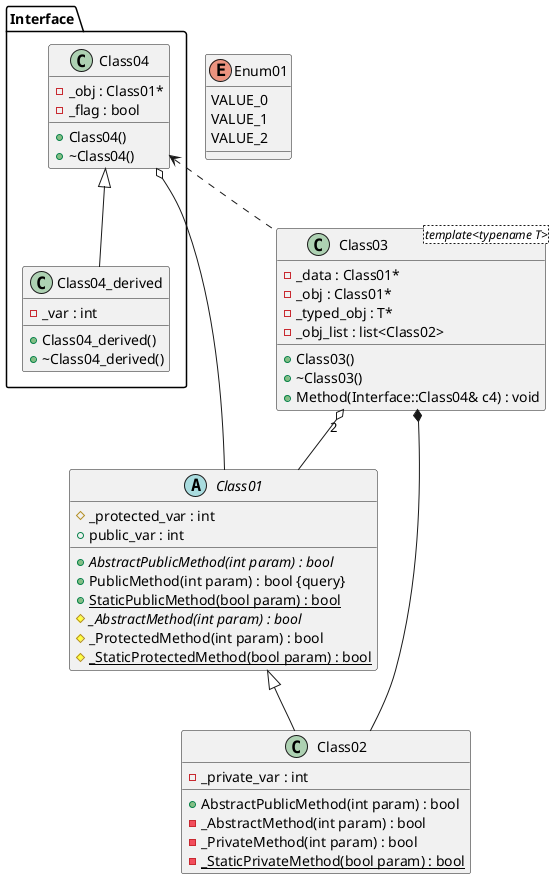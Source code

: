 @startuml





/' Objects '/

abstract class Class01 {
	+{abstract} AbstractPublicMethod(int param) : bool
	+PublicMethod(int param) : bool {query}
	+{static} StaticPublicMethod(bool param) : bool
	#{abstract} _AbstractMethod(int param) : bool
	#_ProtectedMethod(int param) : bool
	#{static} _StaticProtectedMethod(bool param) : bool
	#_protected_var : int
	+public_var : int
}


class Class02 {
	+AbstractPublicMethod(int param) : bool
	-_AbstractMethod(int param) : bool
	-_PrivateMethod(int param) : bool
	-{static} _StaticPrivateMethod(bool param) : bool
	-_private_var : int
}


class Class03 <template<typename T>> {
	+Class03()
	+~Class03()
	-_data : Class01*
	-_obj : Class01*
	-_typed_obj : T*
	-_obj_list : list<Class02>
	+Method(Interface::Class04& c4) : void
}


namespace Interface {
	class Class04 {
		+Class04()
		+~Class04()
		-_obj : Class01*
		-_flag : bool
	}
}


namespace Interface {
	class Class04_derived {
		+Class04_derived()
		+~Class04_derived()
		-_var : int
	}
}


enum Enum01 {
	VALUE_0
	VALUE_1
	VALUE_2
}





/' Inheritance relationships '/

.Class01 <|-- .Class02


namespace Interface {
	Class04 <|-- Class04_derived
}





/' Aggregation relationships '/

.Class03 "2" o-- .Class01


.Class03 *-- .Class02


Interface.Class04 o-- .Class01






/' Dependency relationships '/

Interface.Class04 <.. .Class03





@enduml
